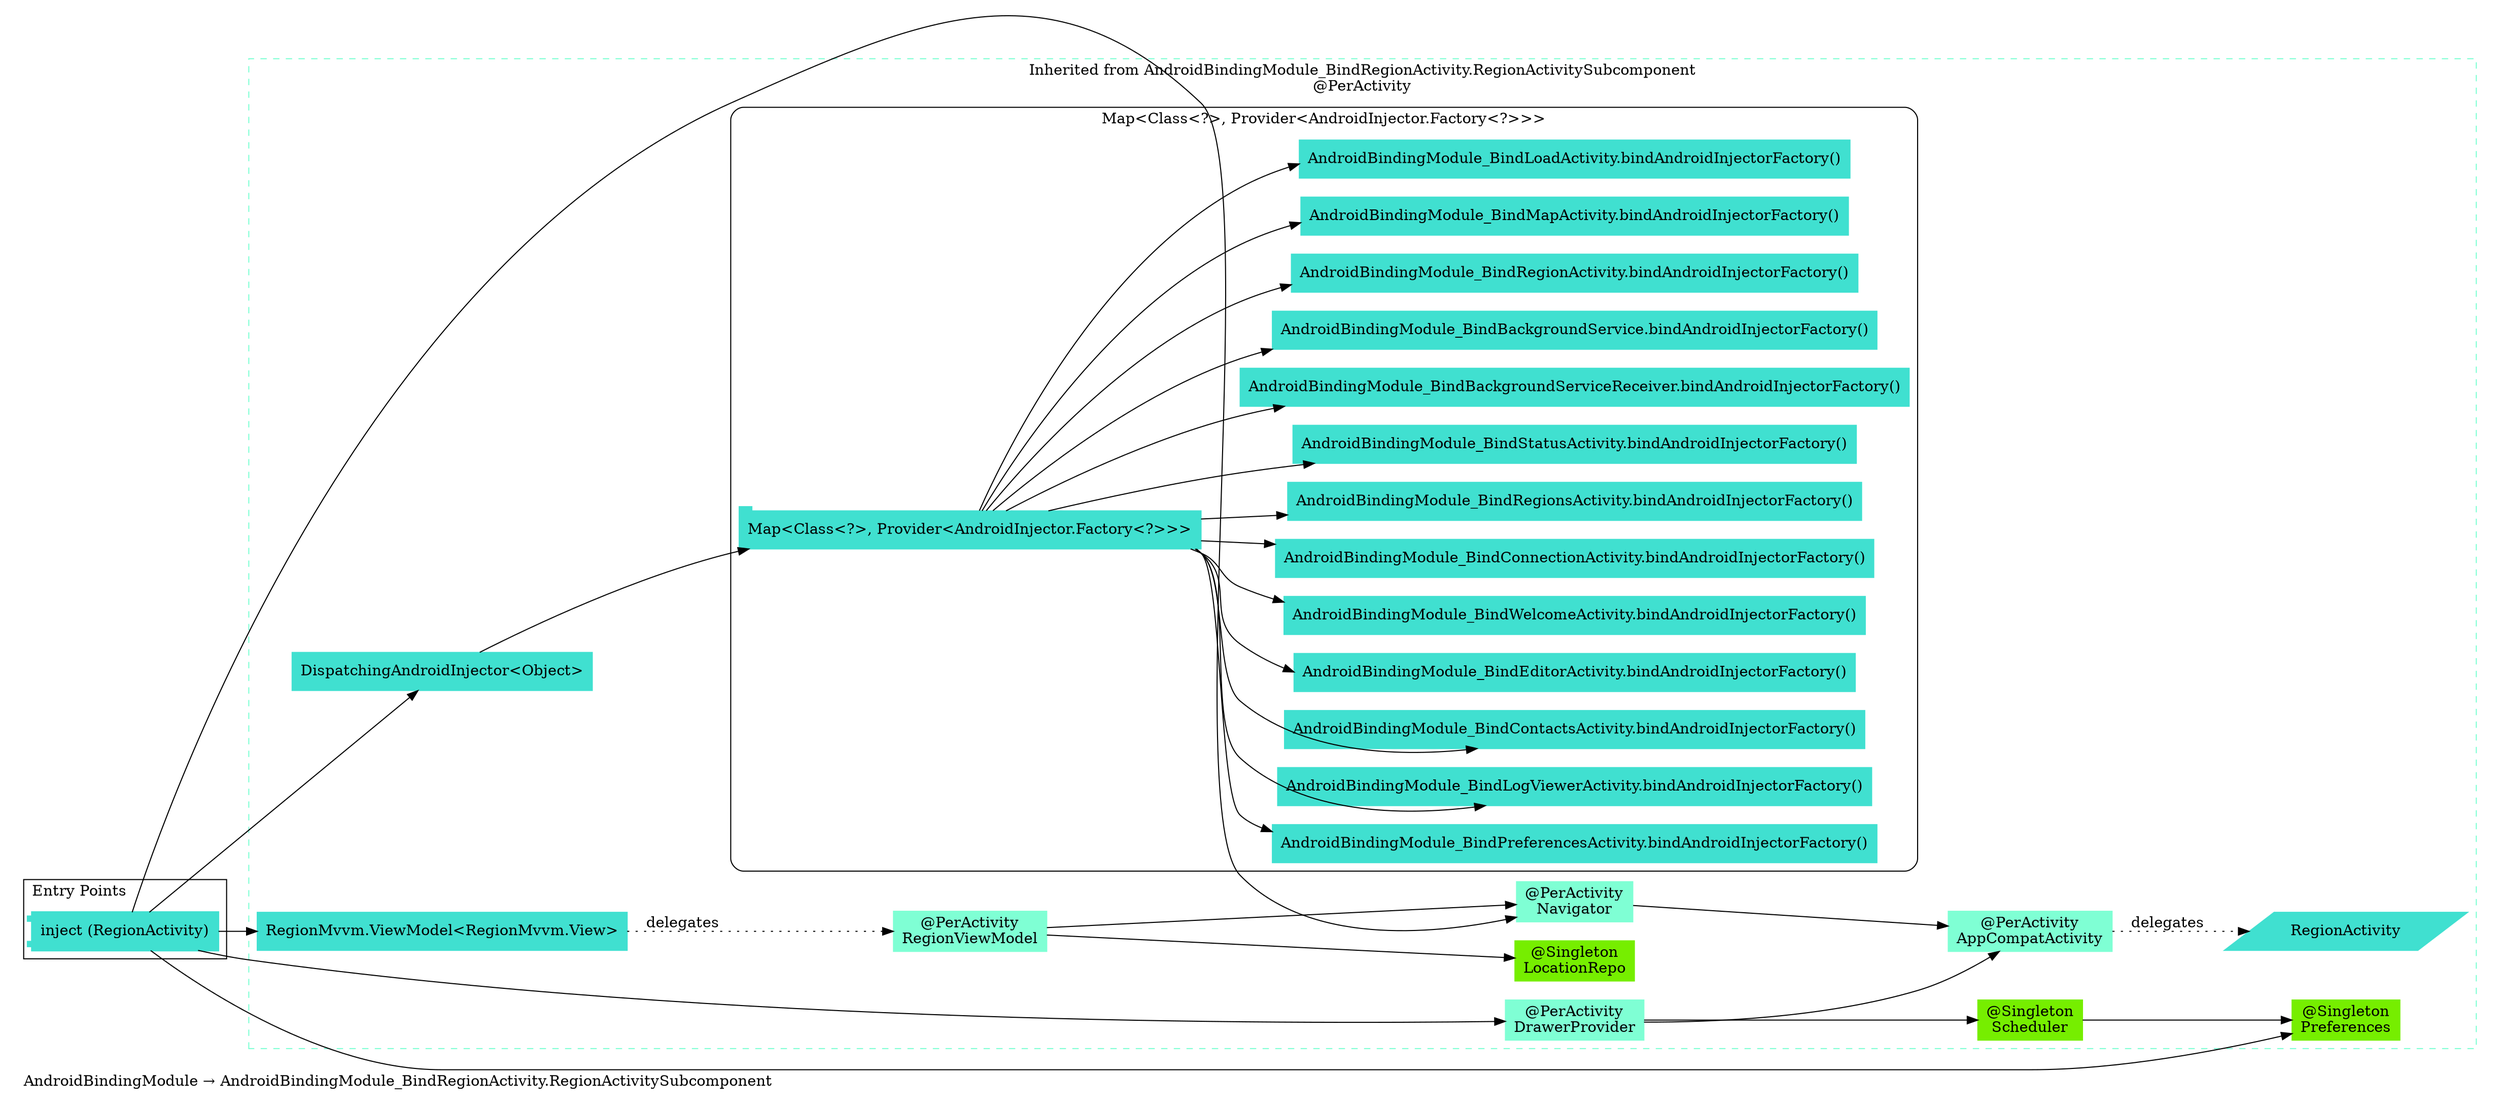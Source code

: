 digraph "org.owntracks.android.injection.modules.AndroidBindingModule → org.owntracks.android.injection.modules.AndroidBindingModule_BindRegionActivity.RegionActivitySubcomponent" {
  graph [rankdir="LR", labeljust="l", label="AndroidBindingModule → AndroidBindingModule_BindRegionActivity.RegionActivitySubcomponent", pad="0.2", compound="true"]
  node [shape="rectangle", style="filled", color="turquoise"]
  subgraph "cluster_Entry Points" {
    graph [labeljust="l", label="Entry Points"]
    node [shape="component", penwidth="2"]
    "17c9dd72-5a89-4906-85b3-84f63bfcd253" [label="inject (RegionActivity)", color="turquoise", shape="component"]
  }
  subgraph "cluster_Dependency Graph" {
    graph [labeljust="l", label="Dependency Graph"]
    "70cab0b4-cd89-4667-be69-e451d00d44e2" [label="DispatchingAndroidInjector<Object>", color="turquoise"]
    "8da29fc1-d910-4dc7-810a-102bace05b17" [label="RegionMvvm.ViewModel<RegionMvvm.View>", color="turquoise"]
    "5aa5be66-93b8-4e87-b4e3-4f3ebf116045" [label="@PerActivity\nDrawerProvider", color="aquamarine"]
    "a2220c29-fa68-4495-b06c-5bda548e845d" [label="@Singleton\nPreferences", color="chartreuse2"]
    "15a11cc9-0d0a-43fa-b1b5-f250c019c5b0" [label="@PerActivity\nNavigator", color="aquamarine"]
    "8937f406-78f7-4f41-af2f-b437dd94d210" [label="@PerActivity\nRegionViewModel", color="aquamarine"]
    "1dfff6f0-61fc-4c56-987c-1454b4cb2742" [label="@Singleton\nLocationRepo", color="chartreuse2"]
    "fc4aafa1-ced2-40d6-844e-f168f194c2f2" [label="@PerActivity\nAppCompatActivity", color="aquamarine"]
    "cb61c31d-8ef8-400e-94ed-3d01dc130b77" [label="RegionActivity", color="turquoise", shape="parallelogram"]
    "cde7aed3-f529-42be-a6d8-a598bf6fd0bf" [label="@Singleton\nScheduler", color="chartreuse2"]
    subgraph "cluster_Map<Class<?>, Provider<AndroidInjector.Factory<?>>>" {
      graph [label="Map<Class<?>, Provider<AndroidInjector.Factory<?>>>", labeljust="c", style="rounded", color="black"]
      "b936907a-8e7b-4a8d-b18f-625911ab498d" [label="Map<Class<?>, Provider<AndroidInjector.Factory<?>>>", color="turquoise", shape="tab"]
      "50161fdc-8006-4998-b169-613c647f2e0f" [label="AndroidBindingModule_BindEditorActivity.bindAndroidInjectorFactory()", color="turquoise"]
      "319b5d62-111b-44c4-904b-16cb56dac027" [label="AndroidBindingModule_BindWelcomeActivity.bindAndroidInjectorFactory()", color="turquoise"]
      "40c8c905-16d6-412e-bc13-734cba71697b" [label="AndroidBindingModule_BindConnectionActivity.bindAndroidInjectorFactory()", color="turquoise"]
      "c07563e3-24f5-4222-8f09-30d17a750f68" [label="AndroidBindingModule_BindRegionsActivity.bindAndroidInjectorFactory()", color="turquoise"]
      "d684a001-8484-43ca-a174-ab91f6ea4636" [label="AndroidBindingModule_BindStatusActivity.bindAndroidInjectorFactory()", color="turquoise"]
      "a65a4bd8-6911-413c-9b7b-9a2284c85c07" [label="AndroidBindingModule_BindBackgroundServiceReceiver.bindAndroidInjectorFactory()", color="turquoise"]
      "a06d5b11-6a69-4de9-9ec1-63261295b6c8" [label="AndroidBindingModule_BindBackgroundService.bindAndroidInjectorFactory()", color="turquoise"]
      "f55aad89-aae3-4957-90a3-afa6e2b580c0" [label="AndroidBindingModule_BindRegionActivity.bindAndroidInjectorFactory()", color="turquoise"]
      "63bc1e83-e43e-4784-89b5-00c79b3bf3ca" [label="AndroidBindingModule_BindMapActivity.bindAndroidInjectorFactory()", color="turquoise"]
      "478f5bc5-9ec0-4ff0-91fd-e48efafebe39" [label="AndroidBindingModule_BindLoadActivity.bindAndroidInjectorFactory()", color="turquoise"]
      "09d61aae-cb6c-472e-a80d-7f48a84a0312" [label="AndroidBindingModule_BindPreferencesActivity.bindAndroidInjectorFactory()", color="turquoise"]
      "058598c9-75b4-483b-9478-121ff52d1d4f" [label="AndroidBindingModule_BindLogViewerActivity.bindAndroidInjectorFactory()", color="turquoise"]
      "64dccfc3-c6e2-42a0-8d6a-794d7af56bf3" [label="AndroidBindingModule_BindContactsActivity.bindAndroidInjectorFactory()", color="turquoise"]
    }
  }
  subgraph "cluster_Subcomponents" {
    graph [labeljust="l", shape="folder", label="Subcomponents"]
  }
  subgraph "cluster_AndroidBindingModule → AndroidBindingModule_BindRegionActivity.RegionActivitySubcomponent" {
    graph [labeljust="c", label="Inherited from AndroidBindingModule_BindRegionActivity.RegionActivitySubcomponent\n@PerActivity", style="dashed", href="full_org.owntracks.android.injection.modules.AndroidBindingModule_BindRegionActivity.RegionActivitySubcomponent.svg", color="aquamarine"]
    "70cab0b4-cd89-4667-be69-e451d00d44e2" [label="DispatchingAndroidInjector<Object>", color="turquoise"]
    "5aa5be66-93b8-4e87-b4e3-4f3ebf116045" [label="@PerActivity\nDrawerProvider", color="aquamarine"]
    "8da29fc1-d910-4dc7-810a-102bace05b17" [label="RegionMvvm.ViewModel<RegionMvvm.View>", color="turquoise"]
    "15a11cc9-0d0a-43fa-b1b5-f250c019c5b0" [label="@PerActivity\nNavigator", color="aquamarine"]
    "a2220c29-fa68-4495-b06c-5bda548e845d" [label="@Singleton\nPreferences", color="chartreuse2"]
    "8937f406-78f7-4f41-af2f-b437dd94d210" [label="@PerActivity\nRegionViewModel", color="aquamarine"]
    "fc4aafa1-ced2-40d6-844e-f168f194c2f2" [label="@PerActivity\nAppCompatActivity", color="aquamarine"]
    "cde7aed3-f529-42be-a6d8-a598bf6fd0bf" [label="@Singleton\nScheduler", color="chartreuse2"]
    "fc4aafa1-ced2-40d6-844e-f168f194c2f2" [label="@PerActivity\nAppCompatActivity", color="aquamarine"]
    "15a11cc9-0d0a-43fa-b1b5-f250c019c5b0" [label="@PerActivity\nNavigator", color="aquamarine"]
    "1dfff6f0-61fc-4c56-987c-1454b4cb2742" [label="@Singleton\nLocationRepo", color="chartreuse2"]
    "cb61c31d-8ef8-400e-94ed-3d01dc130b77" [label="RegionActivity", color="turquoise", shape="parallelogram"]
    "a2220c29-fa68-4495-b06c-5bda548e845d" [label="@Singleton\nPreferences", color="chartreuse2"]
    subgraph "cluster_Map<Class<?>, Provider<AndroidInjector.Factory<?>>>" {
      graph [label="Map<Class<?>, Provider<AndroidInjector.Factory<?>>>", labeljust="c", style="rounded", color="black"]
      "b936907a-8e7b-4a8d-b18f-625911ab498d" [label="Map<Class<?>, Provider<AndroidInjector.Factory<?>>>", color="turquoise", shape="tab"]
      "50161fdc-8006-4998-b169-613c647f2e0f" [label="AndroidBindingModule_BindEditorActivity.bindAndroidInjectorFactory()", color="turquoise"]
      "319b5d62-111b-44c4-904b-16cb56dac027" [label="AndroidBindingModule_BindWelcomeActivity.bindAndroidInjectorFactory()", color="turquoise"]
      "40c8c905-16d6-412e-bc13-734cba71697b" [label="AndroidBindingModule_BindConnectionActivity.bindAndroidInjectorFactory()", color="turquoise"]
      "c07563e3-24f5-4222-8f09-30d17a750f68" [label="AndroidBindingModule_BindRegionsActivity.bindAndroidInjectorFactory()", color="turquoise"]
      "d684a001-8484-43ca-a174-ab91f6ea4636" [label="AndroidBindingModule_BindStatusActivity.bindAndroidInjectorFactory()", color="turquoise"]
      "a65a4bd8-6911-413c-9b7b-9a2284c85c07" [label="AndroidBindingModule_BindBackgroundServiceReceiver.bindAndroidInjectorFactory()", color="turquoise"]
      "a06d5b11-6a69-4de9-9ec1-63261295b6c8" [label="AndroidBindingModule_BindBackgroundService.bindAndroidInjectorFactory()", color="turquoise"]
      "f55aad89-aae3-4957-90a3-afa6e2b580c0" [label="AndroidBindingModule_BindRegionActivity.bindAndroidInjectorFactory()", color="turquoise"]
      "63bc1e83-e43e-4784-89b5-00c79b3bf3ca" [label="AndroidBindingModule_BindMapActivity.bindAndroidInjectorFactory()", color="turquoise"]
      "478f5bc5-9ec0-4ff0-91fd-e48efafebe39" [label="AndroidBindingModule_BindLoadActivity.bindAndroidInjectorFactory()", color="turquoise"]
      "09d61aae-cb6c-472e-a80d-7f48a84a0312" [label="AndroidBindingModule_BindPreferencesActivity.bindAndroidInjectorFactory()", color="turquoise"]
      "058598c9-75b4-483b-9478-121ff52d1d4f" [label="AndroidBindingModule_BindLogViewerActivity.bindAndroidInjectorFactory()", color="turquoise"]
      "64dccfc3-c6e2-42a0-8d6a-794d7af56bf3" [label="AndroidBindingModule_BindContactsActivity.bindAndroidInjectorFactory()", color="turquoise"]
    }
  }
  subgraph "cluster_AndroidBindingModule" {
    graph [labeljust="c", label="Inherited from AndroidBindingModule", style="dashed", href="full_org.owntracks.android.injection.modules.AndroidBindingModule.svg"]
    "50161fdc-8006-4998-b169-613c647f2e0f" [label="AndroidBindingModule_BindEditorActivity.bindAndroidInjectorFactory()", color="turquoise"]
    "319b5d62-111b-44c4-904b-16cb56dac027" [label="AndroidBindingModule_BindWelcomeActivity.bindAndroidInjectorFactory()", color="turquoise"]
    "40c8c905-16d6-412e-bc13-734cba71697b" [label="AndroidBindingModule_BindConnectionActivity.bindAndroidInjectorFactory()", color="turquoise"]
    "c07563e3-24f5-4222-8f09-30d17a750f68" [label="AndroidBindingModule_BindRegionsActivity.bindAndroidInjectorFactory()", color="turquoise"]
    "d684a001-8484-43ca-a174-ab91f6ea4636" [label="AndroidBindingModule_BindStatusActivity.bindAndroidInjectorFactory()", color="turquoise"]
    "a65a4bd8-6911-413c-9b7b-9a2284c85c07" [label="AndroidBindingModule_BindBackgroundServiceReceiver.bindAndroidInjectorFactory()", color="turquoise"]
    "a06d5b11-6a69-4de9-9ec1-63261295b6c8" [label="AndroidBindingModule_BindBackgroundService.bindAndroidInjectorFactory()", color="turquoise"]
    "f55aad89-aae3-4957-90a3-afa6e2b580c0" [label="AndroidBindingModule_BindRegionActivity.bindAndroidInjectorFactory()", color="turquoise"]
    "63bc1e83-e43e-4784-89b5-00c79b3bf3ca" [label="AndroidBindingModule_BindMapActivity.bindAndroidInjectorFactory()", color="turquoise"]
    "478f5bc5-9ec0-4ff0-91fd-e48efafebe39" [label="AndroidBindingModule_BindLoadActivity.bindAndroidInjectorFactory()", color="turquoise"]
    "09d61aae-cb6c-472e-a80d-7f48a84a0312" [label="AndroidBindingModule_BindPreferencesActivity.bindAndroidInjectorFactory()", color="turquoise"]
    "058598c9-75b4-483b-9478-121ff52d1d4f" [label="AndroidBindingModule_BindLogViewerActivity.bindAndroidInjectorFactory()", color="turquoise"]
    "64dccfc3-c6e2-42a0-8d6a-794d7af56bf3" [label="AndroidBindingModule_BindContactsActivity.bindAndroidInjectorFactory()", color="turquoise"]
  }
  "17c9dd72-5a89-4906-85b3-84f63bfcd253" -> "8da29fc1-d910-4dc7-810a-102bace05b17"
  "17c9dd72-5a89-4906-85b3-84f63bfcd253" -> "15a11cc9-0d0a-43fa-b1b5-f250c019c5b0"
  "17c9dd72-5a89-4906-85b3-84f63bfcd253" -> "70cab0b4-cd89-4667-be69-e451d00d44e2"
  "17c9dd72-5a89-4906-85b3-84f63bfcd253" -> "5aa5be66-93b8-4e87-b4e3-4f3ebf116045"
  "17c9dd72-5a89-4906-85b3-84f63bfcd253" -> "a2220c29-fa68-4495-b06c-5bda548e845d"
  "70cab0b4-cd89-4667-be69-e451d00d44e2" -> "b936907a-8e7b-4a8d-b18f-625911ab498d"
  "8da29fc1-d910-4dc7-810a-102bace05b17" -> "8937f406-78f7-4f41-af2f-b437dd94d210" [style="dotted", label="delegates"]
  "5aa5be66-93b8-4e87-b4e3-4f3ebf116045" -> "cde7aed3-f529-42be-a6d8-a598bf6fd0bf"
  "5aa5be66-93b8-4e87-b4e3-4f3ebf116045" -> "fc4aafa1-ced2-40d6-844e-f168f194c2f2"
  "cde7aed3-f529-42be-a6d8-a598bf6fd0bf" -> "a2220c29-fa68-4495-b06c-5bda548e845d"
  "8937f406-78f7-4f41-af2f-b437dd94d210" -> "15a11cc9-0d0a-43fa-b1b5-f250c019c5b0"
  "15a11cc9-0d0a-43fa-b1b5-f250c019c5b0" -> "fc4aafa1-ced2-40d6-844e-f168f194c2f2"
  "b936907a-8e7b-4a8d-b18f-625911ab498d" -> "50161fdc-8006-4998-b169-613c647f2e0f"
  "b936907a-8e7b-4a8d-b18f-625911ab498d" -> "63bc1e83-e43e-4784-89b5-00c79b3bf3ca"
  "b936907a-8e7b-4a8d-b18f-625911ab498d" -> "c07563e3-24f5-4222-8f09-30d17a750f68"
  "b936907a-8e7b-4a8d-b18f-625911ab498d" -> "478f5bc5-9ec0-4ff0-91fd-e48efafebe39"
  "b936907a-8e7b-4a8d-b18f-625911ab498d" -> "058598c9-75b4-483b-9478-121ff52d1d4f"
  "b936907a-8e7b-4a8d-b18f-625911ab498d" -> "09d61aae-cb6c-472e-a80d-7f48a84a0312"
  "b936907a-8e7b-4a8d-b18f-625911ab498d" -> "a06d5b11-6a69-4de9-9ec1-63261295b6c8"
  "b936907a-8e7b-4a8d-b18f-625911ab498d" -> "d684a001-8484-43ca-a174-ab91f6ea4636"
  "b936907a-8e7b-4a8d-b18f-625911ab498d" -> "319b5d62-111b-44c4-904b-16cb56dac027"
  "b936907a-8e7b-4a8d-b18f-625911ab498d" -> "64dccfc3-c6e2-42a0-8d6a-794d7af56bf3"
  "b936907a-8e7b-4a8d-b18f-625911ab498d" -> "f55aad89-aae3-4957-90a3-afa6e2b580c0"
  "b936907a-8e7b-4a8d-b18f-625911ab498d" -> "40c8c905-16d6-412e-bc13-734cba71697b"
  "b936907a-8e7b-4a8d-b18f-625911ab498d" -> "a65a4bd8-6911-413c-9b7b-9a2284c85c07"
  "8937f406-78f7-4f41-af2f-b437dd94d210" -> "1dfff6f0-61fc-4c56-987c-1454b4cb2742"
  "fc4aafa1-ced2-40d6-844e-f168f194c2f2" -> "cb61c31d-8ef8-400e-94ed-3d01dc130b77" [style="dotted", label="delegates"]
}
